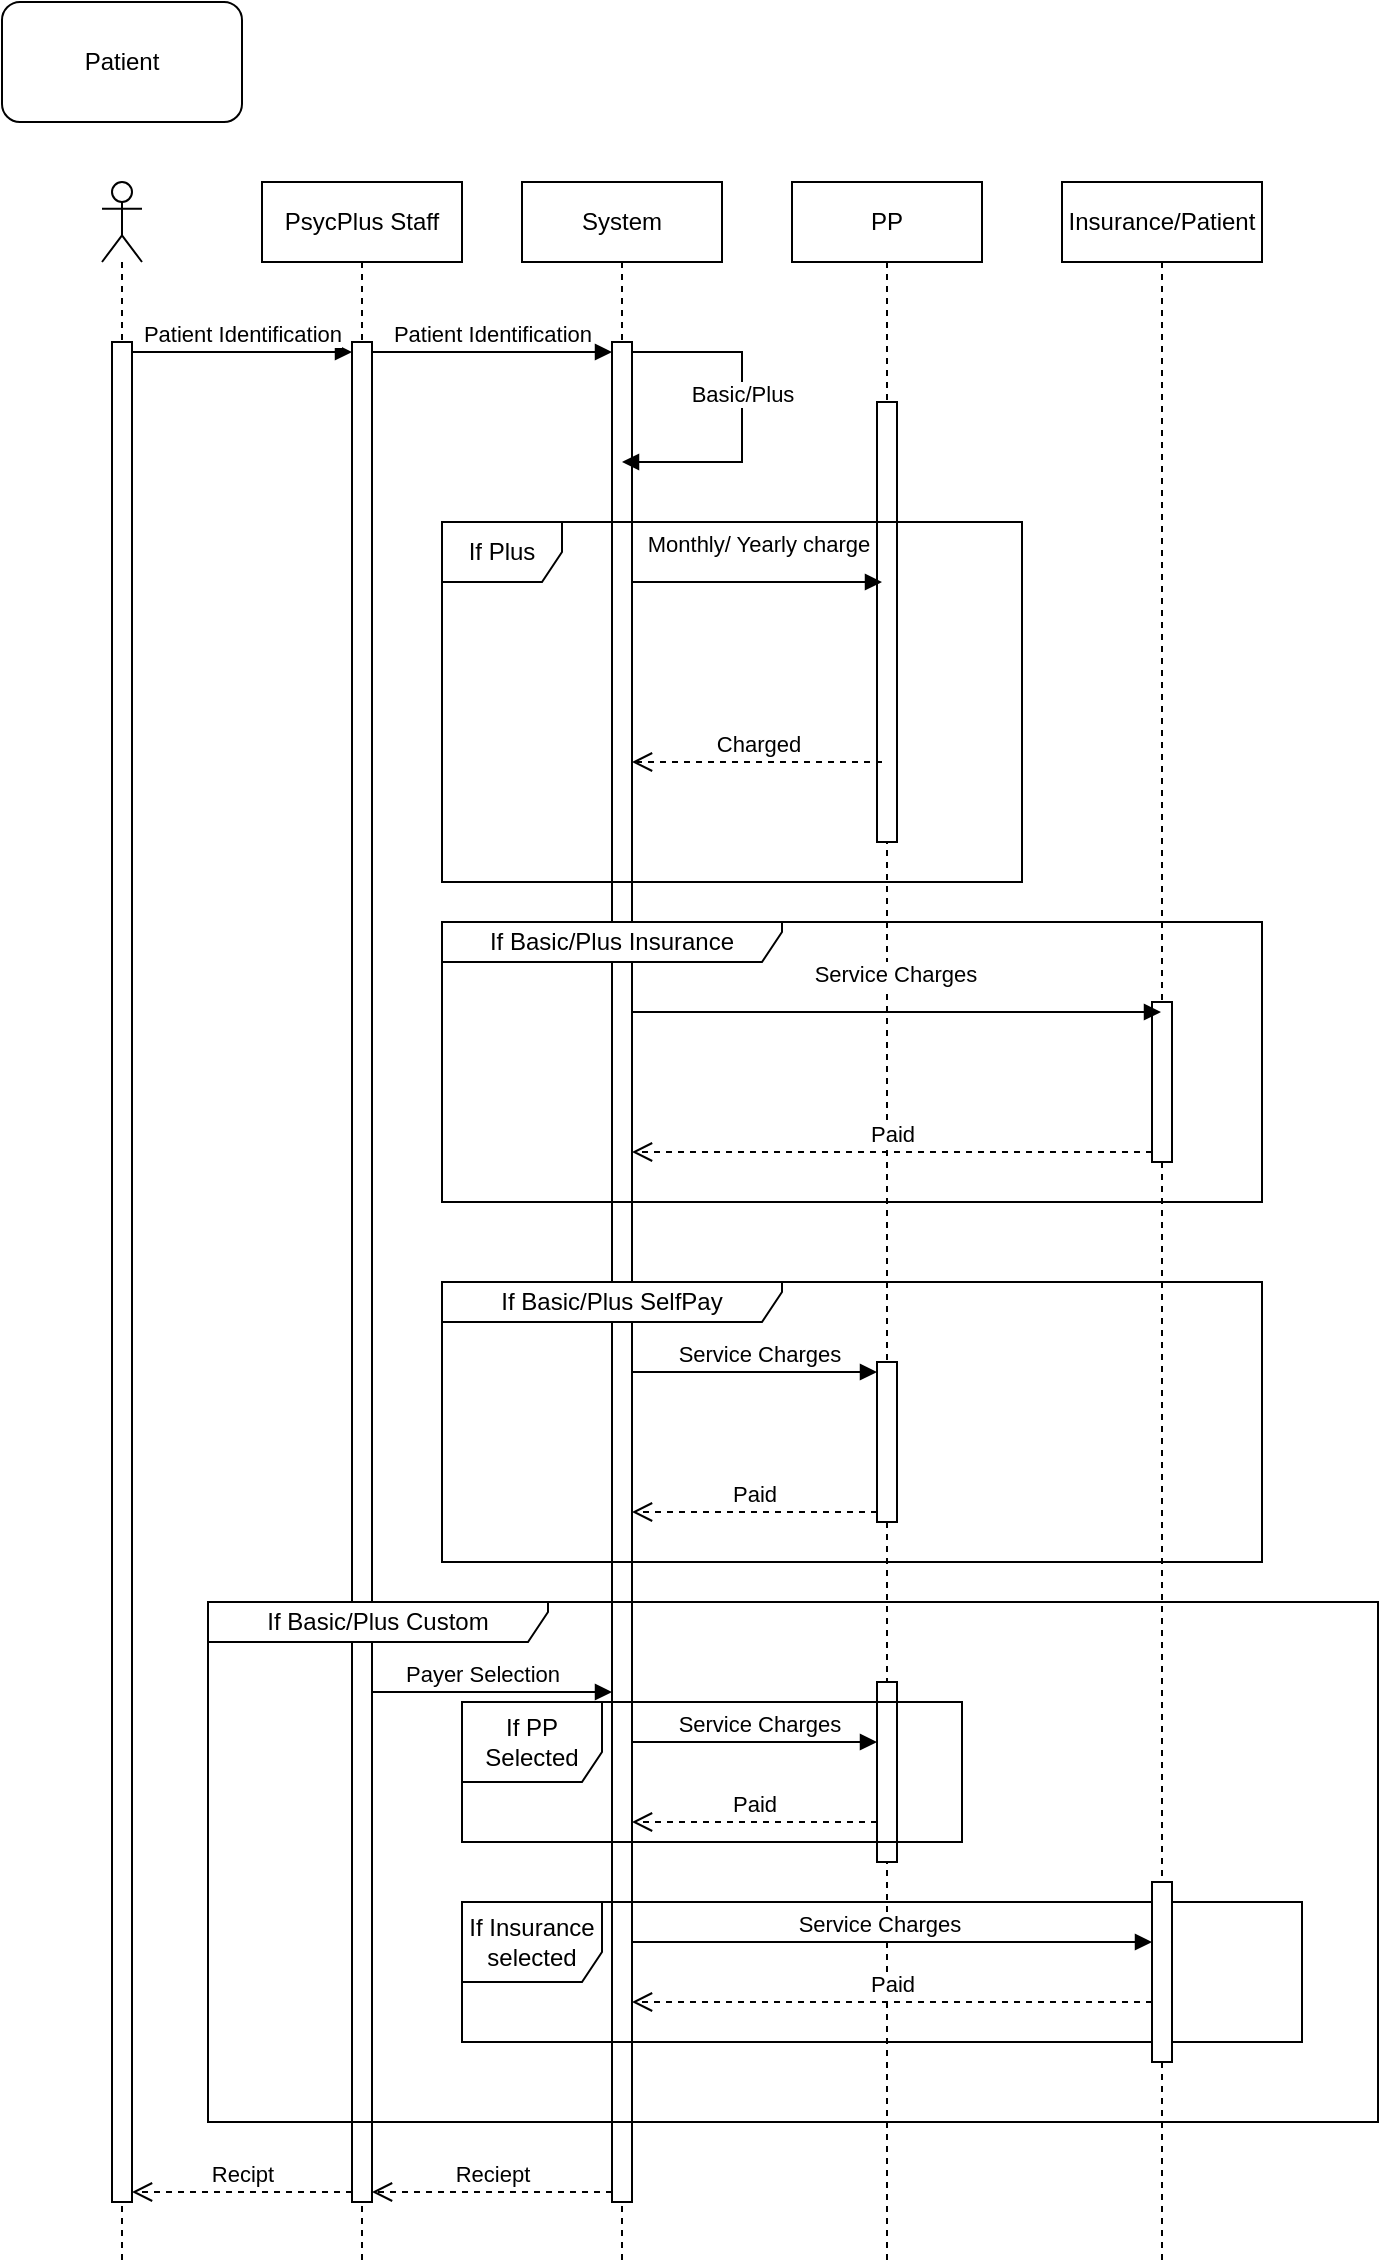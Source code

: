 <mxfile version="22.1.15" type="github">
  <diagram name="Page-1" id="r0tMF0hjpqj20LN4tqHR">
    <mxGraphModel dx="1434" dy="938" grid="1" gridSize="10" guides="1" tooltips="1" connect="1" arrows="1" fold="1" page="1" pageScale="1" pageWidth="850" pageHeight="1100" math="0" shadow="0">
      <root>
        <mxCell id="0" />
        <mxCell id="1" parent="0" />
        <mxCell id="jaTOSob7eUF27mEvSC8X-1" value="" style="shape=umlLifeline;perimeter=lifelinePerimeter;whiteSpace=wrap;html=1;container=1;dropTarget=0;collapsible=0;recursiveResize=0;outlineConnect=0;portConstraint=eastwest;newEdgeStyle={&quot;curved&quot;:0,&quot;rounded&quot;:0};participant=umlActor;" vertex="1" parent="1">
          <mxGeometry x="80" y="120" width="20" height="1040" as="geometry" />
        </mxCell>
        <mxCell id="jaTOSob7eUF27mEvSC8X-8" value="" style="html=1;points=[[0,0,0,0,5],[0,1,0,0,-5],[1,0,0,0,5],[1,1,0,0,-5]];perimeter=orthogonalPerimeter;outlineConnect=0;targetShapes=umlLifeline;portConstraint=eastwest;newEdgeStyle={&quot;curved&quot;:0,&quot;rounded&quot;:0};" vertex="1" parent="jaTOSob7eUF27mEvSC8X-1">
          <mxGeometry x="5" y="80" width="10" height="930" as="geometry" />
        </mxCell>
        <mxCell id="jaTOSob7eUF27mEvSC8X-2" value="Patient" style="rounded=1;whiteSpace=wrap;html=1;" vertex="1" parent="1">
          <mxGeometry x="30" y="30" width="120" height="60" as="geometry" />
        </mxCell>
        <mxCell id="jaTOSob7eUF27mEvSC8X-3" value="PsycPlus Staff" style="shape=umlLifeline;perimeter=lifelinePerimeter;whiteSpace=wrap;html=1;container=1;dropTarget=0;collapsible=0;recursiveResize=0;outlineConnect=0;portConstraint=eastwest;newEdgeStyle={&quot;curved&quot;:0,&quot;rounded&quot;:0};" vertex="1" parent="1">
          <mxGeometry x="160" y="120" width="100" height="1040" as="geometry" />
        </mxCell>
        <mxCell id="jaTOSob7eUF27mEvSC8X-5" value="" style="html=1;points=[[0,0,0,0,5],[0,1,0,0,-5],[1,0,0,0,5],[1,1,0,0,-5]];perimeter=orthogonalPerimeter;outlineConnect=0;targetShapes=umlLifeline;portConstraint=eastwest;newEdgeStyle={&quot;curved&quot;:0,&quot;rounded&quot;:0};" vertex="1" parent="jaTOSob7eUF27mEvSC8X-3">
          <mxGeometry x="45" y="80" width="10" height="930" as="geometry" />
        </mxCell>
        <mxCell id="jaTOSob7eUF27mEvSC8X-4" value="System" style="shape=umlLifeline;perimeter=lifelinePerimeter;whiteSpace=wrap;html=1;container=1;dropTarget=0;collapsible=0;recursiveResize=0;outlineConnect=0;portConstraint=eastwest;newEdgeStyle={&quot;curved&quot;:0,&quot;rounded&quot;:0};" vertex="1" parent="1">
          <mxGeometry x="290" y="120" width="100" height="1040" as="geometry" />
        </mxCell>
        <mxCell id="jaTOSob7eUF27mEvSC8X-10" value="" style="html=1;points=[[0,0,0,0,5],[0,1,0,0,-5],[1,0,0,0,5],[1,1,0,0,-5]];perimeter=orthogonalPerimeter;outlineConnect=0;targetShapes=umlLifeline;portConstraint=eastwest;newEdgeStyle={&quot;curved&quot;:0,&quot;rounded&quot;:0};" vertex="1" parent="jaTOSob7eUF27mEvSC8X-4">
          <mxGeometry x="45" y="80" width="10" height="930" as="geometry" />
        </mxCell>
        <mxCell id="jaTOSob7eUF27mEvSC8X-30" value="Basic/Plus" style="html=1;verticalAlign=bottom;endArrow=block;curved=0;rounded=0;exitX=1;exitY=0;exitDx=0;exitDy=5;exitPerimeter=0;" edge="1" parent="jaTOSob7eUF27mEvSC8X-4" source="jaTOSob7eUF27mEvSC8X-10" target="jaTOSob7eUF27mEvSC8X-4">
          <mxGeometry relative="1" as="geometry">
            <mxPoint x="-65" y="95" as="sourcePoint" />
            <mxPoint x="110" y="180" as="targetPoint" />
            <Array as="points">
              <mxPoint x="110" y="85" />
              <mxPoint x="110" y="140" />
            </Array>
          </mxGeometry>
        </mxCell>
        <mxCell id="jaTOSob7eUF27mEvSC8X-6" value="Patient Identification" style="html=1;verticalAlign=bottom;endArrow=block;curved=0;rounded=0;entryX=0;entryY=0;entryDx=0;entryDy=5;exitX=1;exitY=0;exitDx=0;exitDy=5;exitPerimeter=0;" edge="1" target="jaTOSob7eUF27mEvSC8X-5" parent="1" source="jaTOSob7eUF27mEvSC8X-8">
          <mxGeometry relative="1" as="geometry">
            <mxPoint x="195" y="245" as="sourcePoint" />
          </mxGeometry>
        </mxCell>
        <mxCell id="jaTOSob7eUF27mEvSC8X-11" value="PP" style="shape=umlLifeline;perimeter=lifelinePerimeter;whiteSpace=wrap;html=1;container=1;dropTarget=0;collapsible=0;recursiveResize=0;outlineConnect=0;portConstraint=eastwest;newEdgeStyle={&quot;curved&quot;:0,&quot;rounded&quot;:0};" vertex="1" parent="1">
          <mxGeometry x="425" y="120" width="95" height="1040" as="geometry" />
        </mxCell>
        <mxCell id="jaTOSob7eUF27mEvSC8X-12" value="" style="html=1;points=[[0,0,0,0,5],[0,1,0,0,-5],[1,0,0,0,5],[1,1,0,0,-5]];perimeter=orthogonalPerimeter;outlineConnect=0;targetShapes=umlLifeline;portConstraint=eastwest;newEdgeStyle={&quot;curved&quot;:0,&quot;rounded&quot;:0};" vertex="1" parent="jaTOSob7eUF27mEvSC8X-11">
          <mxGeometry x="42.5" y="110" width="10" height="220" as="geometry" />
        </mxCell>
        <mxCell id="jaTOSob7eUF27mEvSC8X-35" value="" style="html=1;points=[[0,0,0,0,5],[0,1,0,0,-5],[1,0,0,0,5],[1,1,0,0,-5]];perimeter=orthogonalPerimeter;outlineConnect=0;targetShapes=umlLifeline;portConstraint=eastwest;newEdgeStyle={&quot;curved&quot;:0,&quot;rounded&quot;:0};" vertex="1" parent="jaTOSob7eUF27mEvSC8X-11">
          <mxGeometry x="42.5" y="590" width="10" height="80" as="geometry" />
        </mxCell>
        <mxCell id="jaTOSob7eUF27mEvSC8X-40" value="" style="html=1;points=[[0,0,0,0,5],[0,1,0,0,-5],[1,0,0,0,5],[1,1,0,0,-5]];perimeter=orthogonalPerimeter;outlineConnect=0;targetShapes=umlLifeline;portConstraint=eastwest;newEdgeStyle={&quot;curved&quot;:0,&quot;rounded&quot;:0};" vertex="1" parent="jaTOSob7eUF27mEvSC8X-11">
          <mxGeometry x="42.5" y="750" width="10" height="90" as="geometry" />
        </mxCell>
        <mxCell id="jaTOSob7eUF27mEvSC8X-44" value="Paid" style="html=1;verticalAlign=bottom;endArrow=open;dashed=1;endSize=8;curved=0;rounded=0;" edge="1" parent="jaTOSob7eUF27mEvSC8X-11" source="jaTOSob7eUF27mEvSC8X-40">
          <mxGeometry relative="1" as="geometry">
            <mxPoint x="-80" y="820" as="targetPoint" />
            <mxPoint x="42.5" y="809.5" as="sourcePoint" />
            <Array as="points">
              <mxPoint x="-15" y="820" />
            </Array>
          </mxGeometry>
        </mxCell>
        <mxCell id="jaTOSob7eUF27mEvSC8X-42" value="Service Charges&amp;nbsp;" style="html=1;verticalAlign=bottom;endArrow=block;curved=0;rounded=0;" edge="1" parent="jaTOSob7eUF27mEvSC8X-11" target="jaTOSob7eUF27mEvSC8X-40">
          <mxGeometry x="0.061" relative="1" as="geometry">
            <mxPoint x="-80" y="780" as="sourcePoint" />
            <mxPoint x="45" y="780" as="targetPoint" />
            <Array as="points">
              <mxPoint x="-25" y="780" />
            </Array>
            <mxPoint as="offset" />
          </mxGeometry>
        </mxCell>
        <mxCell id="jaTOSob7eUF27mEvSC8X-15" value="Patient Identification" style="html=1;verticalAlign=bottom;endArrow=block;curved=0;rounded=0;entryX=0;entryY=0;entryDx=0;entryDy=5;entryPerimeter=0;" edge="1" parent="1" source="jaTOSob7eUF27mEvSC8X-5" target="jaTOSob7eUF27mEvSC8X-10">
          <mxGeometry relative="1" as="geometry">
            <mxPoint x="220" y="205" as="sourcePoint" />
            <mxPoint x="410" y="310" as="targetPoint" />
          </mxGeometry>
        </mxCell>
        <mxCell id="jaTOSob7eUF27mEvSC8X-18" value="If Plus" style="shape=umlFrame;whiteSpace=wrap;html=1;pointerEvents=0;" vertex="1" parent="1">
          <mxGeometry x="250" y="290" width="290" height="180" as="geometry" />
        </mxCell>
        <mxCell id="jaTOSob7eUF27mEvSC8X-19" value="Monthly/ Yearly charge" style="html=1;verticalAlign=bottom;endArrow=block;curved=0;rounded=0;" edge="1" parent="1">
          <mxGeometry y="10" relative="1" as="geometry">
            <mxPoint x="345" y="320" as="sourcePoint" />
            <mxPoint x="470" y="320" as="targetPoint" />
            <Array as="points">
              <mxPoint x="435" y="320" />
            </Array>
            <mxPoint as="offset" />
          </mxGeometry>
        </mxCell>
        <mxCell id="jaTOSob7eUF27mEvSC8X-21" value="Charged" style="html=1;verticalAlign=bottom;endArrow=open;dashed=1;endSize=8;curved=0;rounded=0;" edge="1" parent="1">
          <mxGeometry relative="1" as="geometry">
            <mxPoint x="345" y="410" as="targetPoint" />
            <mxPoint x="470" y="410" as="sourcePoint" />
            <Array as="points">
              <mxPoint x="430" y="410" />
            </Array>
          </mxGeometry>
        </mxCell>
        <mxCell id="jaTOSob7eUF27mEvSC8X-25" value="Insurance/Patient" style="shape=umlLifeline;perimeter=lifelinePerimeter;whiteSpace=wrap;html=1;container=1;dropTarget=0;collapsible=0;recursiveResize=0;outlineConnect=0;portConstraint=eastwest;newEdgeStyle={&quot;curved&quot;:0,&quot;rounded&quot;:0};" vertex="1" parent="1">
          <mxGeometry x="560" y="120" width="100" height="1040" as="geometry" />
        </mxCell>
        <mxCell id="jaTOSob7eUF27mEvSC8X-27" value="" style="html=1;points=[[0,0,0,0,5],[0,1,0,0,-5],[1,0,0,0,5],[1,1,0,0,-5]];perimeter=orthogonalPerimeter;outlineConnect=0;targetShapes=umlLifeline;portConstraint=eastwest;newEdgeStyle={&quot;curved&quot;:0,&quot;rounded&quot;:0};" vertex="1" parent="jaTOSob7eUF27mEvSC8X-25">
          <mxGeometry x="45" y="410" width="10" height="80" as="geometry" />
        </mxCell>
        <mxCell id="jaTOSob7eUF27mEvSC8X-33" value="If Basic/Plus Insurance" style="shape=umlFrame;whiteSpace=wrap;html=1;pointerEvents=0;width=170;height=20;" vertex="1" parent="1">
          <mxGeometry x="250" y="490" width="410" height="140" as="geometry" />
        </mxCell>
        <mxCell id="jaTOSob7eUF27mEvSC8X-24" value="Service Charges&amp;nbsp;" style="html=1;verticalAlign=bottom;endArrow=block;curved=0;rounded=0;exitX=1;exitY=0;exitDx=0;exitDy=5;exitPerimeter=0;" edge="1" parent="1" target="jaTOSob7eUF27mEvSC8X-25">
          <mxGeometry y="10" relative="1" as="geometry">
            <mxPoint x="345" y="535" as="sourcePoint" />
            <mxPoint x="470" y="565" as="targetPoint" />
            <Array as="points" />
            <mxPoint as="offset" />
          </mxGeometry>
        </mxCell>
        <mxCell id="jaTOSob7eUF27mEvSC8X-34" value="Paid" style="html=1;verticalAlign=bottom;endArrow=open;dashed=1;endSize=8;curved=0;rounded=0;exitX=0;exitY=1;exitDx=0;exitDy=-5;exitPerimeter=0;entryX=1;entryY=1;entryDx=0;entryDy=-5;entryPerimeter=0;" edge="1" parent="1" source="jaTOSob7eUF27mEvSC8X-27">
          <mxGeometry relative="1" as="geometry">
            <mxPoint x="345" y="605" as="targetPoint" />
            <mxPoint x="480" y="420" as="sourcePoint" />
            <Array as="points" />
          </mxGeometry>
        </mxCell>
        <mxCell id="jaTOSob7eUF27mEvSC8X-36" value="If Basic/Plus SelfPay" style="shape=umlFrame;whiteSpace=wrap;html=1;pointerEvents=0;width=170;height=20;" vertex="1" parent="1">
          <mxGeometry x="250" y="670" width="410" height="140" as="geometry" />
        </mxCell>
        <mxCell id="jaTOSob7eUF27mEvSC8X-37" value="Service Charges&amp;nbsp;" style="html=1;verticalAlign=bottom;endArrow=block;curved=0;rounded=0;exitX=1;exitY=0;exitDx=0;exitDy=5;exitPerimeter=0;" edge="1" parent="1" target="jaTOSob7eUF27mEvSC8X-35">
          <mxGeometry x="0.061" relative="1" as="geometry">
            <mxPoint x="345" y="715" as="sourcePoint" />
            <mxPoint x="610" y="715" as="targetPoint" />
            <Array as="points" />
            <mxPoint as="offset" />
          </mxGeometry>
        </mxCell>
        <mxCell id="jaTOSob7eUF27mEvSC8X-39" value="Paid" style="html=1;verticalAlign=bottom;endArrow=open;dashed=1;endSize=8;curved=0;rounded=0;exitX=0;exitY=1;exitDx=0;exitDy=-5;exitPerimeter=0;entryX=1;entryY=1;entryDx=0;entryDy=-5;entryPerimeter=0;" edge="1" parent="1" source="jaTOSob7eUF27mEvSC8X-35">
          <mxGeometry relative="1" as="geometry">
            <mxPoint x="345" y="785" as="targetPoint" />
            <mxPoint x="480" y="600" as="sourcePoint" />
            <Array as="points" />
          </mxGeometry>
        </mxCell>
        <mxCell id="jaTOSob7eUF27mEvSC8X-41" value="If Basic/Plus Custom" style="shape=umlFrame;whiteSpace=wrap;html=1;pointerEvents=0;width=170;height=20;" vertex="1" parent="1">
          <mxGeometry x="133" y="830" width="585" height="260" as="geometry" />
        </mxCell>
        <mxCell id="jaTOSob7eUF27mEvSC8X-45" value="Payer Selection" style="html=1;verticalAlign=bottom;endArrow=block;curved=0;rounded=0;entryX=0;entryY=0;entryDx=0;entryDy=5;entryPerimeter=0;" edge="1" parent="1" source="jaTOSob7eUF27mEvSC8X-5">
          <mxGeometry x="-0.083" relative="1" as="geometry">
            <mxPoint x="167" y="890" as="sourcePoint" />
            <mxPoint x="335" y="875" as="targetPoint" />
            <Array as="points" />
            <mxPoint as="offset" />
          </mxGeometry>
        </mxCell>
        <mxCell id="jaTOSob7eUF27mEvSC8X-46" value="If PP Selected" style="shape=umlFrame;whiteSpace=wrap;html=1;pointerEvents=0;width=70;height=40;" vertex="1" parent="1">
          <mxGeometry x="260" y="880" width="250" height="70" as="geometry" />
        </mxCell>
        <mxCell id="jaTOSob7eUF27mEvSC8X-47" value="If Insurance selected" style="shape=umlFrame;whiteSpace=wrap;html=1;pointerEvents=0;width=70;height=40;" vertex="1" parent="1">
          <mxGeometry x="260" y="980" width="420" height="70" as="geometry" />
        </mxCell>
        <mxCell id="jaTOSob7eUF27mEvSC8X-48" value="" style="html=1;points=[[0,0,0,0,5],[0,1,0,0,-5],[1,0,0,0,5],[1,1,0,0,-5]];perimeter=orthogonalPerimeter;outlineConnect=0;targetShapes=umlLifeline;portConstraint=eastwest;newEdgeStyle={&quot;curved&quot;:0,&quot;rounded&quot;:0};" vertex="1" parent="1">
          <mxGeometry x="605" y="970" width="10" height="90" as="geometry" />
        </mxCell>
        <mxCell id="jaTOSob7eUF27mEvSC8X-49" value="Service Charges&amp;nbsp;" style="html=1;verticalAlign=bottom;endArrow=block;curved=0;rounded=0;" edge="1" parent="1" target="jaTOSob7eUF27mEvSC8X-48">
          <mxGeometry x="-0.038" relative="1" as="geometry">
            <mxPoint x="345" y="1000" as="sourcePoint" />
            <mxPoint x="605" y="1000" as="targetPoint" />
            <Array as="points">
              <mxPoint x="451" y="1000" />
            </Array>
            <mxPoint as="offset" />
          </mxGeometry>
        </mxCell>
        <mxCell id="jaTOSob7eUF27mEvSC8X-50" value="Paid" style="html=1;verticalAlign=bottom;endArrow=open;dashed=1;endSize=8;curved=0;rounded=0;" edge="1" parent="1" source="jaTOSob7eUF27mEvSC8X-48">
          <mxGeometry relative="1" as="geometry">
            <mxPoint x="345" y="1030" as="targetPoint" />
            <mxPoint x="533" y="1030" as="sourcePoint" />
            <Array as="points">
              <mxPoint x="475" y="1030" />
            </Array>
          </mxGeometry>
        </mxCell>
        <mxCell id="jaTOSob7eUF27mEvSC8X-51" value="Reciept" style="html=1;verticalAlign=bottom;endArrow=open;dashed=1;endSize=8;curved=0;rounded=0;exitX=0;exitY=1;exitDx=0;exitDy=-5;exitPerimeter=0;entryX=1;entryY=1;entryDx=0;entryDy=-5;entryPerimeter=0;" edge="1" parent="1" target="jaTOSob7eUF27mEvSC8X-5">
          <mxGeometry relative="1" as="geometry">
            <mxPoint x="100" y="1120" as="targetPoint" />
            <mxPoint x="335" y="1125" as="sourcePoint" />
            <Array as="points" />
          </mxGeometry>
        </mxCell>
        <mxCell id="jaTOSob7eUF27mEvSC8X-52" value="Recipt" style="html=1;verticalAlign=bottom;endArrow=open;dashed=1;endSize=8;curved=0;rounded=0;exitX=0;exitY=1;exitDx=0;exitDy=-5;exitPerimeter=0;entryX=1;entryY=1;entryDx=0;entryDy=-5;entryPerimeter=0;" edge="1" parent="1" source="jaTOSob7eUF27mEvSC8X-5" target="jaTOSob7eUF27mEvSC8X-8">
          <mxGeometry relative="1" as="geometry">
            <mxPoint x="80" y="1190" as="targetPoint" />
            <mxPoint x="200" y="1190" as="sourcePoint" />
            <Array as="points" />
          </mxGeometry>
        </mxCell>
      </root>
    </mxGraphModel>
  </diagram>
</mxfile>
